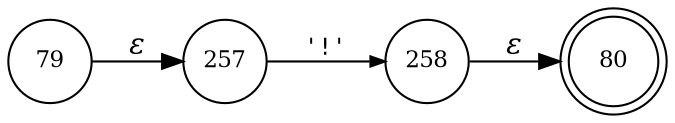 digraph ATN {
rankdir=LR;
s80[fontsize=11, label="80", shape=doublecircle, fixedsize=true, width=.6];
s257[fontsize=11,label="257", shape=circle, fixedsize=true, width=.55, peripheries=1];
s258[fontsize=11,label="258", shape=circle, fixedsize=true, width=.55, peripheries=1];
s79[fontsize=11,label="79", shape=circle, fixedsize=true, width=.55, peripheries=1];
s79 -> s257 [fontname="Times-Italic", label="&epsilon;"];
s257 -> s258 [fontsize=11, fontname="Courier", arrowsize=.7, label = "'!'", arrowhead = normal];
s258 -> s80 [fontname="Times-Italic", label="&epsilon;"];
}
